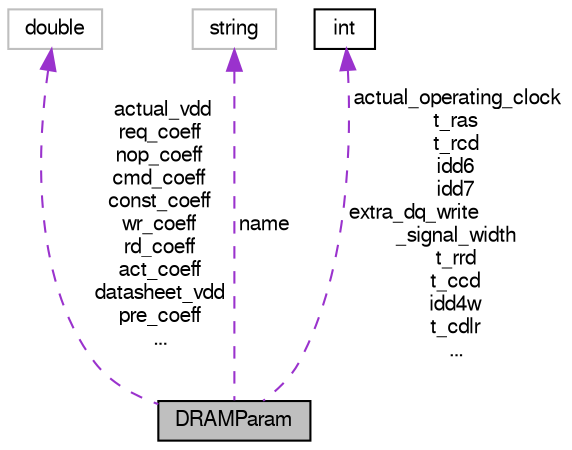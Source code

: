 digraph "DRAMParam"
{
  bgcolor="transparent";
  edge [fontname="FreeSans",fontsize="10",labelfontname="FreeSans",labelfontsize="10"];
  node [fontname="FreeSans",fontsize="10",shape=record];
  Node1 [label="DRAMParam",height=0.2,width=0.4,color="black", fillcolor="grey75", style="filled", fontcolor="black"];
  Node2 -> Node1 [dir="back",color="darkorchid3",fontsize="10",style="dashed",label=" actual_vdd\nreq_coeff\nnop_coeff\ncmd_coeff\nconst_coeff\nwr_coeff\nrd_coeff\nact_coeff\ndatasheet_vdd\npre_coeff\n..." ,fontname="FreeSans"];
  Node2 [label="double",height=0.2,width=0.4,color="grey75"];
  Node3 -> Node1 [dir="back",color="darkorchid3",fontsize="10",style="dashed",label=" name" ,fontname="FreeSans"];
  Node3 [label="string",height=0.2,width=0.4,color="grey75"];
  Node4 -> Node1 [dir="back",color="darkorchid3",fontsize="10",style="dashed",label=" actual_operating_clock\nt_ras\nt_rcd\nidd6\nidd7\nextra_dq_write\l_signal_width\nt_rrd\nt_ccd\nidd4w\nt_cdlr\n..." ,fontname="FreeSans"];
  Node4 [label="int",height=0.2,width=0.4,color="black",URL="$classint.html"];
}
